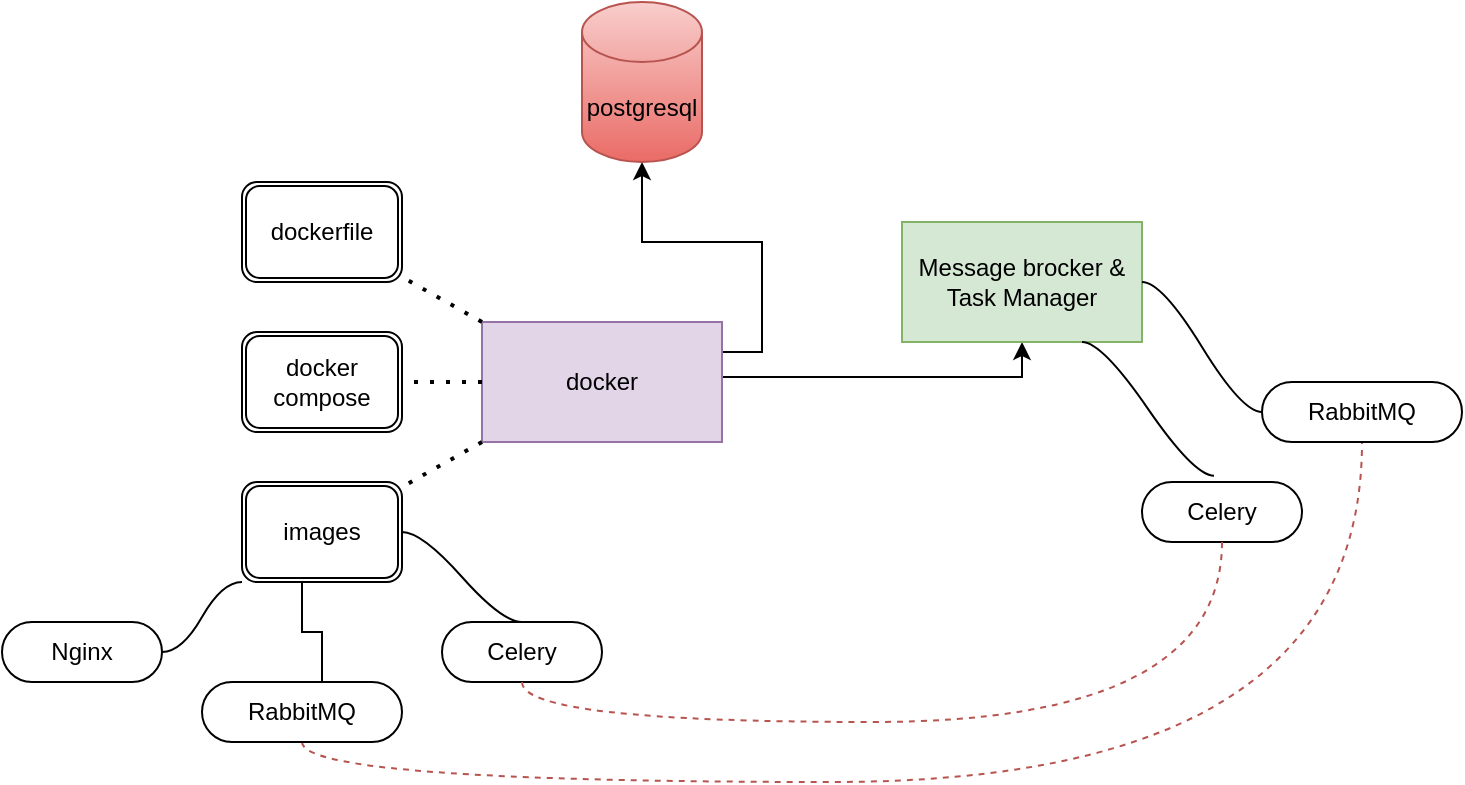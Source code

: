 <mxfile version="22.1.17" type="github">
  <diagram name="Page-1" id="qRqbwxgHaPCpjBQqy8Iy">
    <mxGraphModel dx="2045" dy="1674" grid="1" gridSize="10" guides="1" tooltips="1" connect="1" arrows="1" fold="1" page="1" pageScale="1" pageWidth="850" pageHeight="1100" math="0" shadow="0">
      <root>
        <mxCell id="0" />
        <mxCell id="1" parent="0" />
        <mxCell id="U1IpEVrX-Kv7V90kOn5A-36" style="edgeStyle=orthogonalEdgeStyle;rounded=0;orthogonalLoop=1;jettySize=auto;html=1;exitX=1;exitY=0.25;exitDx=0;exitDy=0;" edge="1" parent="1" source="U1IpEVrX-Kv7V90kOn5A-1" target="U1IpEVrX-Kv7V90kOn5A-22">
          <mxGeometry relative="1" as="geometry" />
        </mxCell>
        <mxCell id="U1IpEVrX-Kv7V90kOn5A-37" style="edgeStyle=elbowEdgeStyle;rounded=0;orthogonalLoop=1;jettySize=auto;html=1;exitX=1;exitY=0.75;exitDx=0;exitDy=0;entryX=0.5;entryY=1;entryDx=0;entryDy=0;elbow=vertical;" edge="1" parent="1" source="U1IpEVrX-Kv7V90kOn5A-1" target="U1IpEVrX-Kv7V90kOn5A-24">
          <mxGeometry relative="1" as="geometry" />
        </mxCell>
        <mxCell id="U1IpEVrX-Kv7V90kOn5A-1" value="docker" style="rounded=0;whiteSpace=wrap;html=1;fillColor=#e1d5e7;strokeColor=#9673a6;" vertex="1" parent="1">
          <mxGeometry x="220" y="130" width="120" height="60" as="geometry" />
        </mxCell>
        <mxCell id="U1IpEVrX-Kv7V90kOn5A-28" style="edgeStyle=entityRelationEdgeStyle;rounded=0;orthogonalLoop=1;jettySize=auto;html=1;startArrow=none;endArrow=none;segment=10;curved=1;sourcePerimeterSpacing=0;targetPerimeterSpacing=0;exitX=1;exitY=0.5;exitDx=0;exitDy=0;entryX=0;entryY=1;entryDx=0;entryDy=0;" edge="1" parent="1" source="U1IpEVrX-Kv7V90kOn5A-6" target="U1IpEVrX-Kv7V90kOn5A-26">
          <mxGeometry relative="1" as="geometry" />
        </mxCell>
        <mxCell id="U1IpEVrX-Kv7V90kOn5A-6" value="Nginx" style="whiteSpace=wrap;html=1;rounded=1;arcSize=50;align=center;verticalAlign=middle;strokeWidth=1;autosize=1;spacing=4;treeFolding=1;treeMoving=1;newEdgeStyle={&quot;edgeStyle&quot;:&quot;entityRelationEdgeStyle&quot;,&quot;startArrow&quot;:&quot;none&quot;,&quot;endArrow&quot;:&quot;none&quot;,&quot;segment&quot;:10,&quot;curved&quot;:1,&quot;sourcePerimeterSpacing&quot;:0,&quot;targetPerimeterSpacing&quot;:0};" vertex="1" parent="1">
          <mxGeometry x="-20" y="280" width="80" height="30" as="geometry" />
        </mxCell>
        <mxCell id="U1IpEVrX-Kv7V90kOn5A-48" style="edgeStyle=entityRelationEdgeStyle;rounded=0;orthogonalLoop=1;jettySize=auto;html=1;startArrow=none;endArrow=none;segment=10;sourcePerimeterSpacing=0;targetPerimeterSpacing=0;exitX=0.5;exitY=1;exitDx=0;exitDy=0;entryX=0.5;entryY=1;entryDx=0;entryDy=0;" edge="1" parent="1" source="U1IpEVrX-Kv7V90kOn5A-8" target="U1IpEVrX-Kv7V90kOn5A-26">
          <mxGeometry relative="1" as="geometry" />
        </mxCell>
        <mxCell id="U1IpEVrX-Kv7V90kOn5A-50" style="edgeStyle=orthogonalEdgeStyle;rounded=0;orthogonalLoop=1;jettySize=auto;html=1;startArrow=none;endArrow=none;segment=10;curved=1;sourcePerimeterSpacing=0;targetPerimeterSpacing=0;exitX=0.5;exitY=0;exitDx=0;exitDy=0;entryX=0.5;entryY=1;entryDx=0;entryDy=0;fillColor=#f8cecc;strokeColor=#b85450;dashed=1;" edge="1" parent="1" source="U1IpEVrX-Kv7V90kOn5A-8" target="U1IpEVrX-Kv7V90kOn5A-40">
          <mxGeometry relative="1" as="geometry" />
        </mxCell>
        <mxCell id="U1IpEVrX-Kv7V90kOn5A-8" value="RabbitMQ" style="whiteSpace=wrap;html=1;rounded=1;arcSize=50;align=center;verticalAlign=middle;strokeWidth=1;autosize=1;spacing=4;treeFolding=1;treeMoving=1;newEdgeStyle={&quot;edgeStyle&quot;:&quot;entityRelationEdgeStyle&quot;,&quot;startArrow&quot;:&quot;none&quot;,&quot;endArrow&quot;:&quot;none&quot;,&quot;segment&quot;:10,&quot;curved&quot;:1,&quot;sourcePerimeterSpacing&quot;:0,&quot;targetPerimeterSpacing&quot;:0};direction=west;" vertex="1" parent="1">
          <mxGeometry x="80" y="310" width="100" height="30" as="geometry" />
        </mxCell>
        <mxCell id="U1IpEVrX-Kv7V90kOn5A-22" value="postgresql" style="shape=cylinder3;whiteSpace=wrap;html=1;boundedLbl=1;backgroundOutline=1;size=15;fillColor=#f8cecc;strokeColor=#b85450;gradientColor=#ea6b66;" vertex="1" parent="1">
          <mxGeometry x="270" y="-30" width="60" height="80" as="geometry" />
        </mxCell>
        <mxCell id="U1IpEVrX-Kv7V90kOn5A-24" value="Message brocker &amp;amp; Task Manager" style="rounded=0;whiteSpace=wrap;html=1;fillColor=#d5e8d4;strokeColor=#82b366;" vertex="1" parent="1">
          <mxGeometry x="430" y="80" width="120" height="60" as="geometry" />
        </mxCell>
        <mxCell id="U1IpEVrX-Kv7V90kOn5A-25" value="" style="endArrow=none;dashed=1;html=1;dashPattern=1 3;strokeWidth=2;rounded=0;exitX=0;exitY=1;exitDx=0;exitDy=0;" edge="1" parent="1" source="U1IpEVrX-Kv7V90kOn5A-1" target="U1IpEVrX-Kv7V90kOn5A-26">
          <mxGeometry width="50" height="50" relative="1" as="geometry">
            <mxPoint x="200" y="270" as="sourcePoint" />
            <mxPoint x="220" y="190" as="targetPoint" />
          </mxGeometry>
        </mxCell>
        <mxCell id="U1IpEVrX-Kv7V90kOn5A-26" value="images" style="shape=ext;double=1;rounded=1;whiteSpace=wrap;html=1;" vertex="1" parent="1">
          <mxGeometry x="100" y="210" width="80" height="50" as="geometry" />
        </mxCell>
        <mxCell id="U1IpEVrX-Kv7V90kOn5A-31" value="" style="endArrow=none;dashed=1;html=1;dashPattern=1 3;strokeWidth=2;rounded=0;exitX=0;exitY=0.5;exitDx=0;exitDy=0;" edge="1" target="U1IpEVrX-Kv7V90kOn5A-32" parent="1" source="U1IpEVrX-Kv7V90kOn5A-1">
          <mxGeometry width="50" height="50" relative="1" as="geometry">
            <mxPoint x="210" y="160" as="sourcePoint" />
            <mxPoint x="230" y="200" as="targetPoint" />
          </mxGeometry>
        </mxCell>
        <mxCell id="U1IpEVrX-Kv7V90kOn5A-32" value="docker compose" style="shape=ext;double=1;rounded=1;whiteSpace=wrap;html=1;" vertex="1" parent="1">
          <mxGeometry x="100" y="135" width="80" height="50" as="geometry" />
        </mxCell>
        <mxCell id="U1IpEVrX-Kv7V90kOn5A-33" value="" style="endArrow=none;dashed=1;html=1;dashPattern=1 3;strokeWidth=2;rounded=0;exitX=0;exitY=0;exitDx=0;exitDy=0;" edge="1" target="U1IpEVrX-Kv7V90kOn5A-34" parent="1" source="U1IpEVrX-Kv7V90kOn5A-1">
          <mxGeometry width="50" height="50" relative="1" as="geometry">
            <mxPoint x="150" y="110" as="sourcePoint" />
            <mxPoint x="150" y="110" as="targetPoint" />
          </mxGeometry>
        </mxCell>
        <mxCell id="U1IpEVrX-Kv7V90kOn5A-34" value="dockerfile" style="shape=ext;double=1;rounded=1;whiteSpace=wrap;html=1;" vertex="1" parent="1">
          <mxGeometry x="100" y="60" width="80" height="50" as="geometry" />
        </mxCell>
        <mxCell id="U1IpEVrX-Kv7V90kOn5A-41" style="edgeStyle=entityRelationEdgeStyle;rounded=0;orthogonalLoop=1;jettySize=auto;html=1;startArrow=none;endArrow=none;segment=10;curved=1;sourcePerimeterSpacing=0;targetPerimeterSpacing=0;exitX=0;exitY=0.5;exitDx=0;exitDy=0;" edge="1" parent="1" source="U1IpEVrX-Kv7V90kOn5A-40" target="U1IpEVrX-Kv7V90kOn5A-24">
          <mxGeometry relative="1" as="geometry" />
        </mxCell>
        <mxCell id="U1IpEVrX-Kv7V90kOn5A-40" value="RabbitMQ" style="whiteSpace=wrap;html=1;rounded=1;arcSize=50;align=center;verticalAlign=middle;strokeWidth=1;autosize=1;spacing=4;treeFolding=1;treeMoving=1;newEdgeStyle={&quot;edgeStyle&quot;:&quot;entityRelationEdgeStyle&quot;,&quot;startArrow&quot;:&quot;none&quot;,&quot;endArrow&quot;:&quot;none&quot;,&quot;segment&quot;:10,&quot;curved&quot;:1,&quot;sourcePerimeterSpacing&quot;:0,&quot;targetPerimeterSpacing&quot;:0};" vertex="1" parent="1">
          <mxGeometry x="610" y="160" width="100" height="30" as="geometry" />
        </mxCell>
        <mxCell id="U1IpEVrX-Kv7V90kOn5A-49" style="edgeStyle=entityRelationEdgeStyle;rounded=0;orthogonalLoop=1;jettySize=auto;html=1;startArrow=none;endArrow=none;segment=10;curved=1;sourcePerimeterSpacing=0;targetPerimeterSpacing=0;exitX=0.5;exitY=0;exitDx=0;exitDy=0;" edge="1" parent="1" source="U1IpEVrX-Kv7V90kOn5A-42" target="U1IpEVrX-Kv7V90kOn5A-26">
          <mxGeometry relative="1" as="geometry" />
        </mxCell>
        <mxCell id="U1IpEVrX-Kv7V90kOn5A-42" value="Celery" style="whiteSpace=wrap;html=1;rounded=1;arcSize=50;align=center;verticalAlign=middle;strokeWidth=1;autosize=1;spacing=4;treeFolding=1;treeMoving=1;newEdgeStyle={&quot;edgeStyle&quot;:&quot;entityRelationEdgeStyle&quot;,&quot;startArrow&quot;:&quot;none&quot;,&quot;endArrow&quot;:&quot;none&quot;,&quot;segment&quot;:10,&quot;curved&quot;:1,&quot;sourcePerimeterSpacing&quot;:0,&quot;targetPerimeterSpacing&quot;:0};" vertex="1" parent="1">
          <mxGeometry x="200" y="280" width="80" height="30" as="geometry" />
        </mxCell>
        <mxCell id="U1IpEVrX-Kv7V90kOn5A-52" style="edgeStyle=entityRelationEdgeStyle;rounded=0;orthogonalLoop=1;jettySize=auto;html=1;startArrow=none;endArrow=none;segment=10;curved=1;sourcePerimeterSpacing=0;targetPerimeterSpacing=0;exitX=0.45;exitY=-0.106;exitDx=0;exitDy=0;entryX=0.75;entryY=1;entryDx=0;entryDy=0;exitPerimeter=0;" edge="1" source="U1IpEVrX-Kv7V90kOn5A-53" parent="1" target="U1IpEVrX-Kv7V90kOn5A-24">
          <mxGeometry relative="1" as="geometry">
            <mxPoint x="470" y="160" as="targetPoint" />
            <Array as="points">
              <mxPoint x="530" y="150" />
            </Array>
          </mxGeometry>
        </mxCell>
        <mxCell id="U1IpEVrX-Kv7V90kOn5A-53" value="Celery" style="whiteSpace=wrap;html=1;rounded=1;arcSize=50;align=center;verticalAlign=middle;strokeWidth=1;autosize=1;spacing=4;treeFolding=1;treeMoving=1;newEdgeStyle={&quot;edgeStyle&quot;:&quot;entityRelationEdgeStyle&quot;,&quot;startArrow&quot;:&quot;none&quot;,&quot;endArrow&quot;:&quot;none&quot;,&quot;segment&quot;:10,&quot;curved&quot;:1,&quot;sourcePerimeterSpacing&quot;:0,&quot;targetPerimeterSpacing&quot;:0};" vertex="1" parent="1">
          <mxGeometry x="550" y="210" width="80" height="30" as="geometry" />
        </mxCell>
        <mxCell id="U1IpEVrX-Kv7V90kOn5A-54" style="edgeStyle=orthogonalEdgeStyle;rounded=0;orthogonalLoop=1;jettySize=auto;html=1;startArrow=none;endArrow=none;segment=10;curved=1;sourcePerimeterSpacing=0;targetPerimeterSpacing=0;exitX=0.5;exitY=1;exitDx=0;exitDy=0;entryX=0.5;entryY=1;entryDx=0;entryDy=0;fillColor=#f8cecc;strokeColor=#b85450;dashed=1;" edge="1" parent="1" source="U1IpEVrX-Kv7V90kOn5A-42" target="U1IpEVrX-Kv7V90kOn5A-53">
          <mxGeometry relative="1" as="geometry">
            <mxPoint x="280" y="299.75" as="sourcePoint" />
            <mxPoint x="810" y="149.75" as="targetPoint" />
          </mxGeometry>
        </mxCell>
      </root>
    </mxGraphModel>
  </diagram>
</mxfile>
